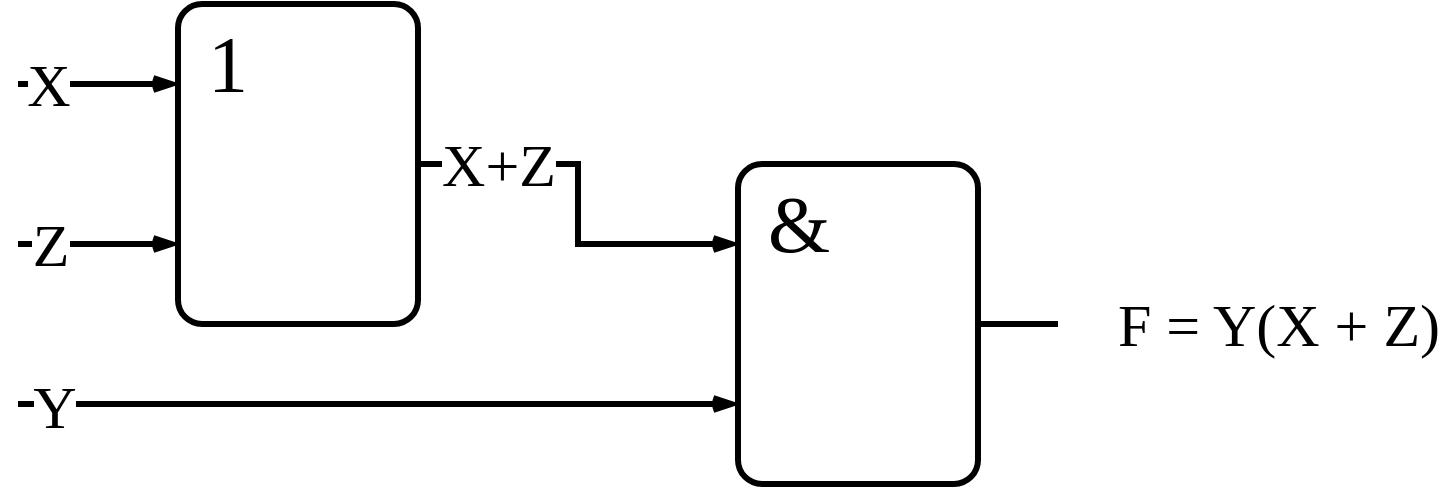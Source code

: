 <mxfile version="22.1.5" type="github">
  <diagram name="Страница — 1" id="u4agEg5xnfZgHObEhbax">
    <mxGraphModel dx="1195" dy="665" grid="1" gridSize="10" guides="1" tooltips="1" connect="1" arrows="1" fold="1" page="1" pageScale="1" pageWidth="1169" pageHeight="827" math="0" shadow="0">
      <root>
        <mxCell id="0" />
        <mxCell id="1" parent="0" />
        <mxCell id="-ZenL7ncnLnutEyHwC2--1" value="1" style="rounded=1;whiteSpace=wrap;html=1;fillColor=none;fontSize=40;horizontal=1;align=left;verticalAlign=top;spacingLeft=13;fontFamily=Iosevka;arcSize=10;strokeWidth=3;" vertex="1" parent="1">
          <mxGeometry x="370" y="294" width="120" height="160" as="geometry" />
        </mxCell>
        <mxCell id="-ZenL7ncnLnutEyHwC2--2" value="&amp;amp;" style="rounded=1;whiteSpace=wrap;html=1;fillColor=none;fontSize=40;horizontal=1;align=left;verticalAlign=top;spacingLeft=13;fontFamily=Iosevka;arcSize=10;strokeWidth=3;" vertex="1" parent="1">
          <mxGeometry x="650" y="374" width="120" height="160" as="geometry" />
        </mxCell>
        <mxCell id="-ZenL7ncnLnutEyHwC2--3" value="" style="endArrow=openThin;html=1;rounded=0;entryX=0;entryY=0.25;entryDx=0;entryDy=0;strokeWidth=3;endFill=0;" edge="1" parent="1" target="-ZenL7ncnLnutEyHwC2--1">
          <mxGeometry width="50" height="50" relative="1" as="geometry">
            <mxPoint x="290" y="334" as="sourcePoint" />
            <mxPoint x="295" y="348" as="targetPoint" />
          </mxGeometry>
        </mxCell>
        <mxCell id="-ZenL7ncnLnutEyHwC2--12" value="&lt;font face=&quot;Iosevka&quot; style=&quot;font-size: 30px;&quot;&gt;X&lt;/font&gt;" style="edgeLabel;html=1;align=center;verticalAlign=middle;resizable=0;points=[];fontSize=30;" vertex="1" connectable="0" parent="-ZenL7ncnLnutEyHwC2--3">
          <mxGeometry x="-0.625" relative="1" as="geometry">
            <mxPoint as="offset" />
          </mxGeometry>
        </mxCell>
        <mxCell id="-ZenL7ncnLnutEyHwC2--6" value="" style="endArrow=openThin;html=1;rounded=0;entryX=0;entryY=0.75;entryDx=0;entryDy=0;strokeWidth=3;endFill=0;" edge="1" parent="1" target="-ZenL7ncnLnutEyHwC2--1">
          <mxGeometry width="50" height="50" relative="1" as="geometry">
            <mxPoint x="290" y="414" as="sourcePoint" />
            <mxPoint x="355" y="428" as="targetPoint" />
          </mxGeometry>
        </mxCell>
        <mxCell id="-ZenL7ncnLnutEyHwC2--13" value="Z" style="edgeLabel;html=1;align=center;verticalAlign=middle;resizable=0;points=[];fontSize=30;fontFamily=Iosevka;" vertex="1" connectable="0" parent="-ZenL7ncnLnutEyHwC2--6">
          <mxGeometry x="-0.617" relative="1" as="geometry">
            <mxPoint as="offset" />
          </mxGeometry>
        </mxCell>
        <mxCell id="-ZenL7ncnLnutEyHwC2--11" value="" style="endArrow=none;html=1;rounded=0;exitX=1;exitY=0.5;exitDx=0;exitDy=0;strokeWidth=3;" edge="1" parent="1" source="-ZenL7ncnLnutEyHwC2--2">
          <mxGeometry width="50" height="50" relative="1" as="geometry">
            <mxPoint x="635" y="488" as="sourcePoint" />
            <mxPoint x="810" y="454" as="targetPoint" />
          </mxGeometry>
        </mxCell>
        <mxCell id="-ZenL7ncnLnutEyHwC2--16" value="F = Y(X + Z)" style="edgeLabel;html=1;align=center;verticalAlign=middle;resizable=0;points=[];fontSize=30;fontFamily=Iosevka;" vertex="1" connectable="0" parent="-ZenL7ncnLnutEyHwC2--11">
          <mxGeometry x="-0.343" relative="1" as="geometry">
            <mxPoint x="137" as="offset" />
          </mxGeometry>
        </mxCell>
        <mxCell id="-ZenL7ncnLnutEyHwC2--17" value="" style="endArrow=openThin;html=1;rounded=0;entryX=0;entryY=0.75;entryDx=0;entryDy=0;strokeWidth=3;endFill=0;" edge="1" parent="1" target="-ZenL7ncnLnutEyHwC2--2">
          <mxGeometry width="50" height="50" relative="1" as="geometry">
            <mxPoint x="290" y="494" as="sourcePoint" />
            <mxPoint x="500" y="424" as="targetPoint" />
          </mxGeometry>
        </mxCell>
        <mxCell id="-ZenL7ncnLnutEyHwC2--18" value="Y" style="edgeLabel;html=1;align=center;verticalAlign=middle;resizable=0;points=[];fontSize=30;fontFamily=Iosevka;" vertex="1" connectable="0" parent="-ZenL7ncnLnutEyHwC2--17">
          <mxGeometry x="-0.9" y="-1" relative="1" as="geometry">
            <mxPoint as="offset" />
          </mxGeometry>
        </mxCell>
        <mxCell id="-ZenL7ncnLnutEyHwC2--19" value="" style="endArrow=openThin;html=1;rounded=0;exitX=1;exitY=0.5;exitDx=0;exitDy=0;entryX=0;entryY=0.25;entryDx=0;entryDy=0;strokeWidth=3;endFill=0;" edge="1" parent="1" source="-ZenL7ncnLnutEyHwC2--1" target="-ZenL7ncnLnutEyHwC2--2">
          <mxGeometry width="50" height="50" relative="1" as="geometry">
            <mxPoint x="640" y="494" as="sourcePoint" />
            <mxPoint x="690" y="444" as="targetPoint" />
            <Array as="points">
              <mxPoint x="570" y="374" />
              <mxPoint x="570" y="414" />
            </Array>
          </mxGeometry>
        </mxCell>
        <mxCell id="-ZenL7ncnLnutEyHwC2--20" value="X+Z" style="edgeLabel;html=1;align=center;verticalAlign=middle;resizable=0;points=[];fontSize=30;fontFamily=Iosevka;" vertex="1" connectable="0" parent="-ZenL7ncnLnutEyHwC2--19">
          <mxGeometry x="-0.816" relative="1" as="geometry">
            <mxPoint x="21" as="offset" />
          </mxGeometry>
        </mxCell>
      </root>
    </mxGraphModel>
  </diagram>
</mxfile>
